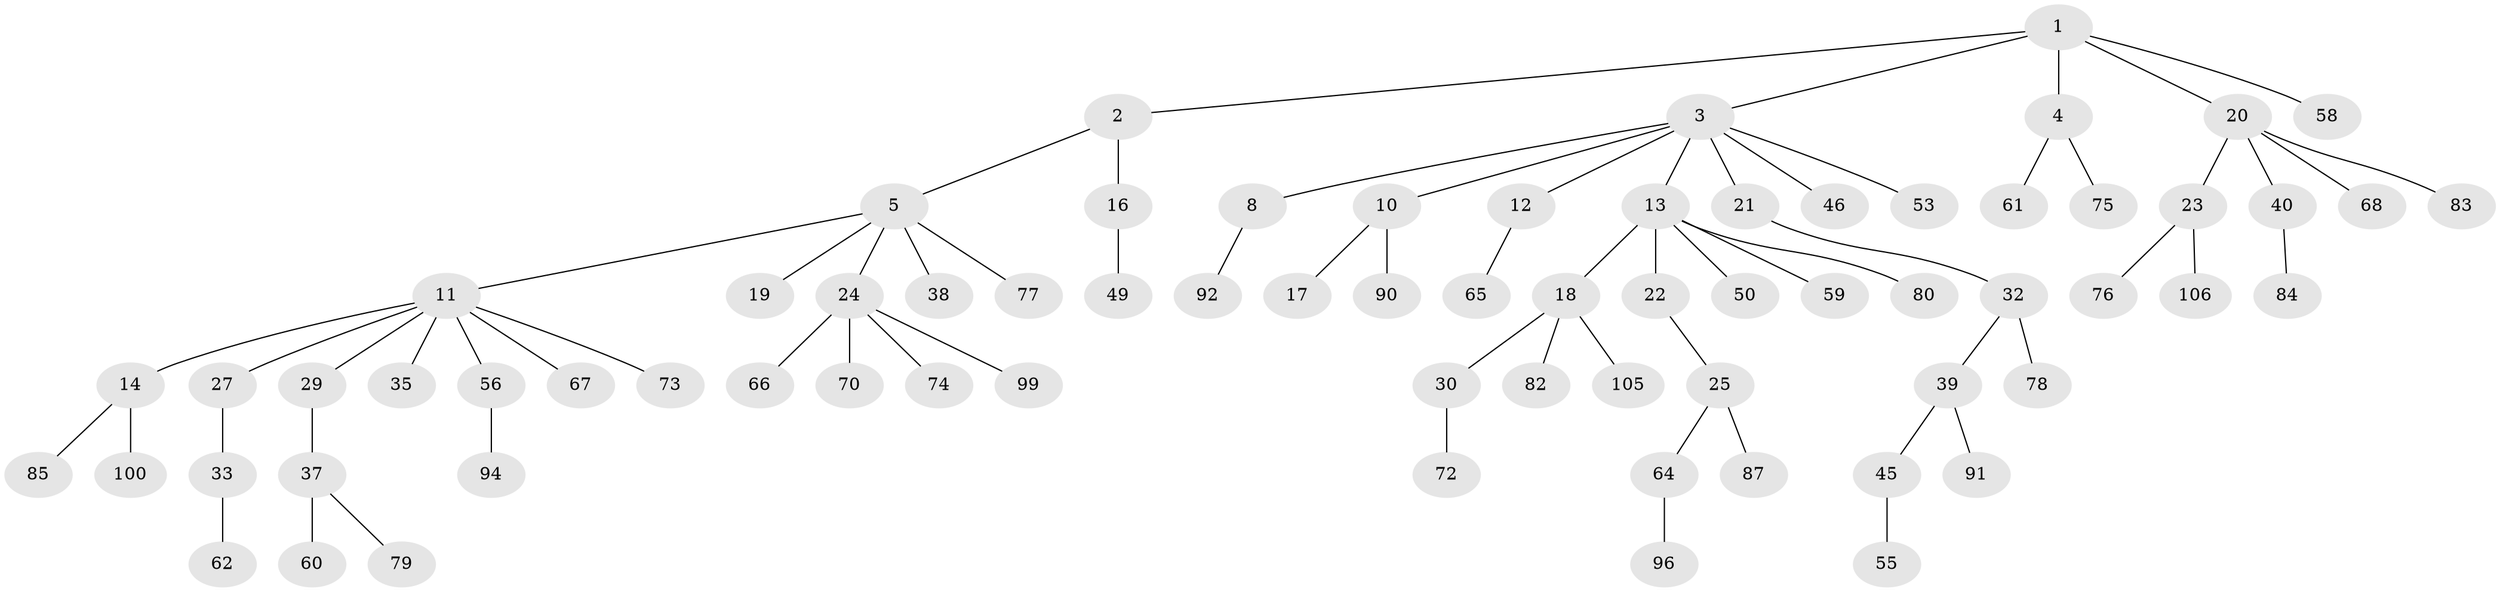 // Generated by graph-tools (version 1.1) at 2025/24/03/03/25 07:24:08]
// undirected, 72 vertices, 71 edges
graph export_dot {
graph [start="1"]
  node [color=gray90,style=filled];
  1 [super="+63"];
  2 [super="+69"];
  3 [super="+6"];
  4 [super="+9"];
  5 [super="+7"];
  8 [super="+15"];
  10 [super="+51"];
  11 [super="+26"];
  12;
  13 [super="+36"];
  14 [super="+108"];
  16 [super="+98"];
  17;
  18 [super="+34"];
  19;
  20 [super="+41"];
  21;
  22 [super="+54"];
  23 [super="+42"];
  24 [super="+31"];
  25 [super="+47"];
  27 [super="+28"];
  29 [super="+103"];
  30 [super="+44"];
  32 [super="+71"];
  33 [super="+43"];
  35;
  37 [super="+48"];
  38;
  39 [super="+57"];
  40;
  45 [super="+107"];
  46;
  49 [super="+52"];
  50;
  53;
  55 [super="+86"];
  56 [super="+93"];
  58 [super="+95"];
  59 [super="+97"];
  60;
  61;
  62;
  64;
  65;
  66;
  67 [super="+89"];
  68;
  70;
  72;
  73;
  74 [super="+81"];
  75;
  76;
  77 [super="+104"];
  78;
  79 [super="+102"];
  80 [super="+101"];
  82;
  83;
  84 [super="+88"];
  85;
  87;
  90;
  91;
  92;
  94;
  96;
  99;
  100;
  105;
  106;
  1 -- 2;
  1 -- 3;
  1 -- 4;
  1 -- 20;
  1 -- 58;
  2 -- 5;
  2 -- 16;
  3 -- 10;
  3 -- 12;
  3 -- 13;
  3 -- 53;
  3 -- 21;
  3 -- 8;
  3 -- 46;
  4 -- 61;
  4 -- 75;
  5 -- 11;
  5 -- 19;
  5 -- 24;
  5 -- 77;
  5 -- 38;
  8 -- 92;
  10 -- 17;
  10 -- 90;
  11 -- 14;
  11 -- 27;
  11 -- 35;
  11 -- 56;
  11 -- 67;
  11 -- 73;
  11 -- 29;
  12 -- 65;
  13 -- 18;
  13 -- 22;
  13 -- 50;
  13 -- 80;
  13 -- 59;
  14 -- 85;
  14 -- 100;
  16 -- 49;
  18 -- 30;
  18 -- 105;
  18 -- 82;
  20 -- 23;
  20 -- 40;
  20 -- 83;
  20 -- 68;
  21 -- 32;
  22 -- 25;
  23 -- 76;
  23 -- 106;
  24 -- 66;
  24 -- 99;
  24 -- 70;
  24 -- 74;
  25 -- 64;
  25 -- 87;
  27 -- 33;
  29 -- 37;
  30 -- 72;
  32 -- 39;
  32 -- 78;
  33 -- 62;
  37 -- 60;
  37 -- 79;
  39 -- 45;
  39 -- 91;
  40 -- 84;
  45 -- 55;
  56 -- 94;
  64 -- 96;
}
